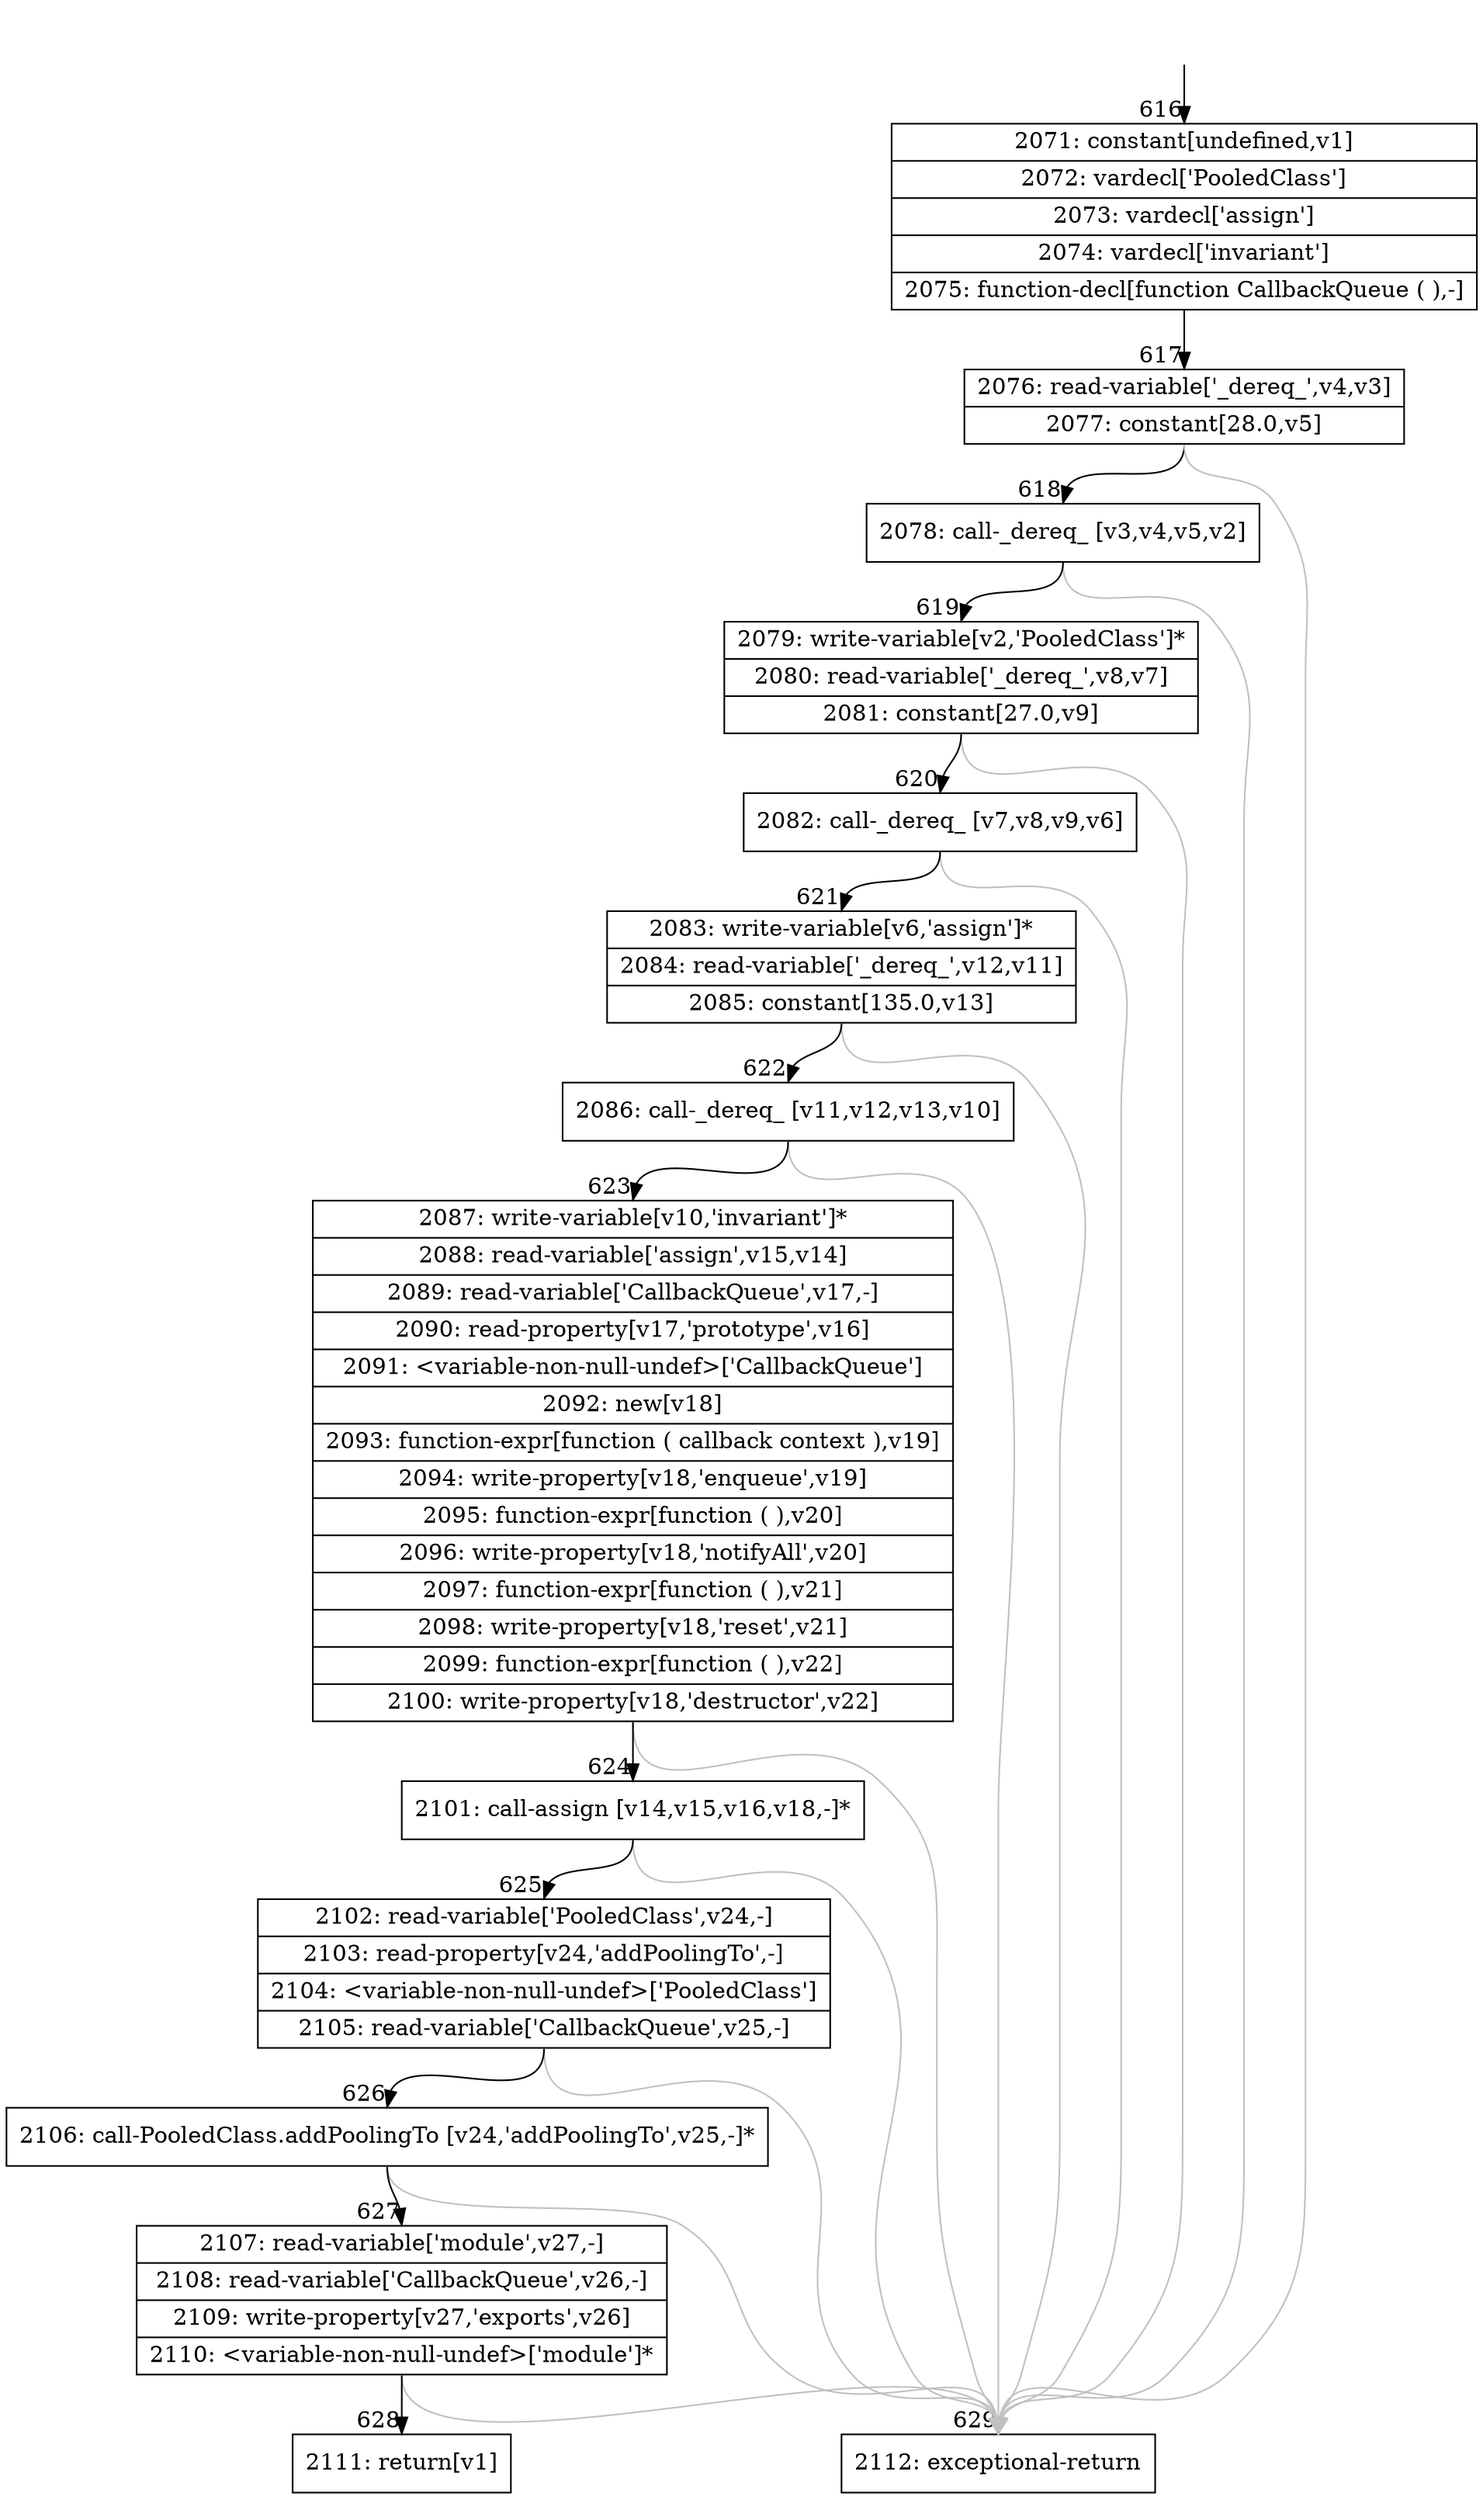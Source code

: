 digraph {
rankdir="TD"
BB_entry35[shape=none,label=""];
BB_entry35 -> BB616 [tailport=s, headport=n, headlabel="    616"]
BB616 [shape=record label="{2071: constant[undefined,v1]|2072: vardecl['PooledClass']|2073: vardecl['assign']|2074: vardecl['invariant']|2075: function-decl[function CallbackQueue ( ),-]}" ] 
BB616 -> BB617 [tailport=s, headport=n, headlabel="      617"]
BB617 [shape=record label="{2076: read-variable['_dereq_',v4,v3]|2077: constant[28.0,v5]}" ] 
BB617 -> BB618 [tailport=s, headport=n, headlabel="      618"]
BB617 -> BB629 [tailport=s, headport=n, color=gray, headlabel="      629"]
BB618 [shape=record label="{2078: call-_dereq_ [v3,v4,v5,v2]}" ] 
BB618 -> BB619 [tailport=s, headport=n, headlabel="      619"]
BB618 -> BB629 [tailport=s, headport=n, color=gray]
BB619 [shape=record label="{2079: write-variable[v2,'PooledClass']*|2080: read-variable['_dereq_',v8,v7]|2081: constant[27.0,v9]}" ] 
BB619 -> BB620 [tailport=s, headport=n, headlabel="      620"]
BB619 -> BB629 [tailport=s, headport=n, color=gray]
BB620 [shape=record label="{2082: call-_dereq_ [v7,v8,v9,v6]}" ] 
BB620 -> BB621 [tailport=s, headport=n, headlabel="      621"]
BB620 -> BB629 [tailport=s, headport=n, color=gray]
BB621 [shape=record label="{2083: write-variable[v6,'assign']*|2084: read-variable['_dereq_',v12,v11]|2085: constant[135.0,v13]}" ] 
BB621 -> BB622 [tailport=s, headport=n, headlabel="      622"]
BB621 -> BB629 [tailport=s, headport=n, color=gray]
BB622 [shape=record label="{2086: call-_dereq_ [v11,v12,v13,v10]}" ] 
BB622 -> BB623 [tailport=s, headport=n, headlabel="      623"]
BB622 -> BB629 [tailport=s, headport=n, color=gray]
BB623 [shape=record label="{2087: write-variable[v10,'invariant']*|2088: read-variable['assign',v15,v14]|2089: read-variable['CallbackQueue',v17,-]|2090: read-property[v17,'prototype',v16]|2091: \<variable-non-null-undef\>['CallbackQueue']|2092: new[v18]|2093: function-expr[function ( callback context ),v19]|2094: write-property[v18,'enqueue',v19]|2095: function-expr[function ( ),v20]|2096: write-property[v18,'notifyAll',v20]|2097: function-expr[function ( ),v21]|2098: write-property[v18,'reset',v21]|2099: function-expr[function ( ),v22]|2100: write-property[v18,'destructor',v22]}" ] 
BB623 -> BB624 [tailport=s, headport=n, headlabel="      624"]
BB623 -> BB629 [tailport=s, headport=n, color=gray]
BB624 [shape=record label="{2101: call-assign [v14,v15,v16,v18,-]*}" ] 
BB624 -> BB625 [tailport=s, headport=n, headlabel="      625"]
BB624 -> BB629 [tailport=s, headport=n, color=gray]
BB625 [shape=record label="{2102: read-variable['PooledClass',v24,-]|2103: read-property[v24,'addPoolingTo',-]|2104: \<variable-non-null-undef\>['PooledClass']|2105: read-variable['CallbackQueue',v25,-]}" ] 
BB625 -> BB626 [tailport=s, headport=n, headlabel="      626"]
BB625 -> BB629 [tailport=s, headport=n, color=gray]
BB626 [shape=record label="{2106: call-PooledClass.addPoolingTo [v24,'addPoolingTo',v25,-]*}" ] 
BB626 -> BB627 [tailport=s, headport=n, headlabel="      627"]
BB626 -> BB629 [tailport=s, headport=n, color=gray]
BB627 [shape=record label="{2107: read-variable['module',v27,-]|2108: read-variable['CallbackQueue',v26,-]|2109: write-property[v27,'exports',v26]|2110: \<variable-non-null-undef\>['module']*}" ] 
BB627 -> BB628 [tailport=s, headport=n, headlabel="      628"]
BB627 -> BB629 [tailport=s, headport=n, color=gray]
BB628 [shape=record label="{2111: return[v1]}" ] 
BB629 [shape=record label="{2112: exceptional-return}" ] 
//#$~ 1077
}

